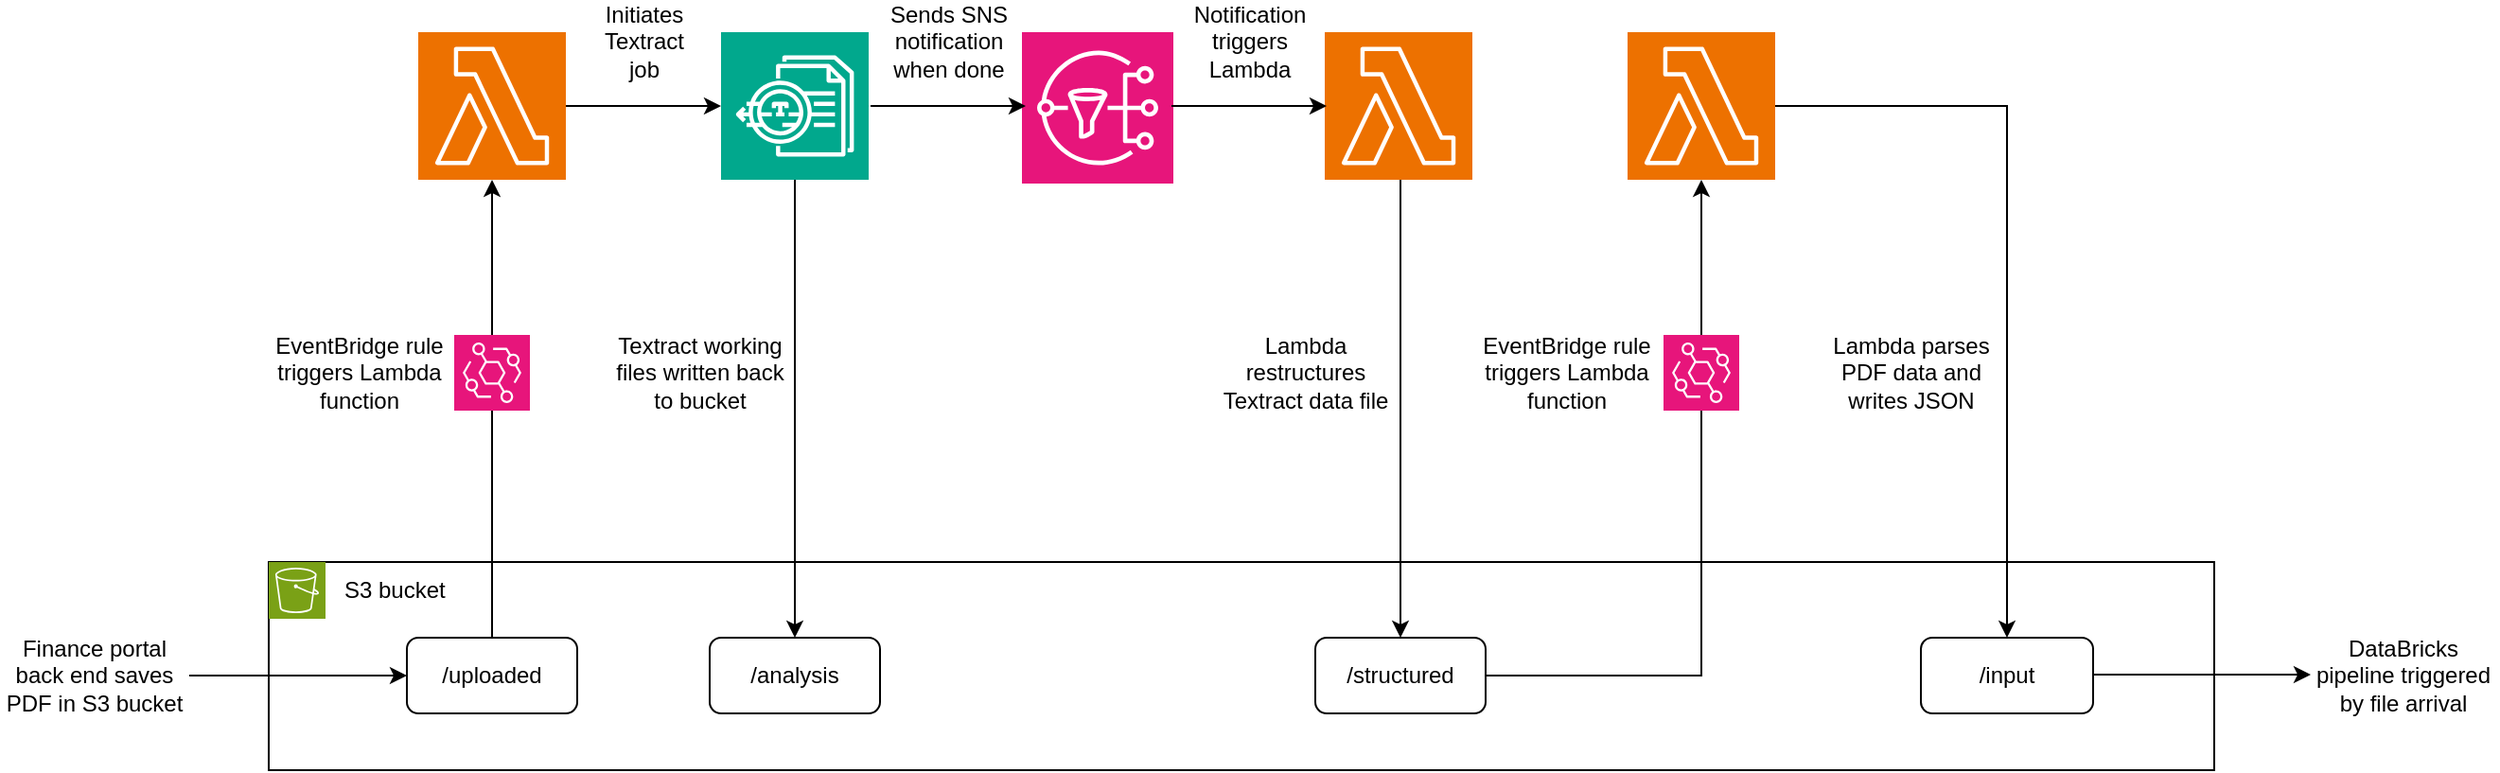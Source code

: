 <mxfile version="24.4.7" type="github">
  <diagram name="Page-1" id="kQRVE3HM4nNfK2c-TPZy">
    <mxGraphModel dx="2249" dy="1263" grid="1" gridSize="10" guides="1" tooltips="1" connect="1" arrows="1" fold="1" page="1" pageScale="1" pageWidth="850" pageHeight="1100" math="0" shadow="0">
      <root>
        <mxCell id="0" />
        <mxCell id="1" parent="0" />
        <mxCell id="U5E91P2yx-g3zM8yly82-9" value="" style="rounded=0;whiteSpace=wrap;html=1;" vertex="1" parent="1">
          <mxGeometry x="162" y="560" width="1028" height="110" as="geometry" />
        </mxCell>
        <mxCell id="U5E91P2yx-g3zM8yly82-1" value="" style="sketch=0;points=[[0,0,0],[0.25,0,0],[0.5,0,0],[0.75,0,0],[1,0,0],[0,1,0],[0.25,1,0],[0.5,1,0],[0.75,1,0],[1,1,0],[0,0.25,0],[0,0.5,0],[0,0.75,0],[1,0.25,0],[1,0.5,0],[1,0.75,0]];outlineConnect=0;fontColor=#232F3E;fillColor=#7AA116;strokeColor=#ffffff;dashed=0;verticalLabelPosition=bottom;verticalAlign=top;align=center;html=1;fontSize=12;fontStyle=0;aspect=fixed;shape=mxgraph.aws4.resourceIcon;resIcon=mxgraph.aws4.s3;" vertex="1" parent="1">
          <mxGeometry x="162" y="560" width="30" height="30" as="geometry" />
        </mxCell>
        <mxCell id="U5E91P2yx-g3zM8yly82-2" value="" style="sketch=0;points=[[0,0,0],[0.25,0,0],[0.5,0,0],[0.75,0,0],[1,0,0],[0,1,0],[0.25,1,0],[0.5,1,0],[0.75,1,0],[1,1,0],[0,0.25,0],[0,0.5,0],[0,0.75,0],[1,0.25,0],[1,0.5,0],[1,0.75,0]];outlineConnect=0;fontColor=#232F3E;fillColor=#ED7100;strokeColor=#ffffff;dashed=0;verticalLabelPosition=bottom;verticalAlign=top;align=center;html=1;fontSize=12;fontStyle=0;aspect=fixed;shape=mxgraph.aws4.resourceIcon;resIcon=mxgraph.aws4.lambda;" vertex="1" parent="1">
          <mxGeometry x="241" y="280" width="78" height="78" as="geometry" />
        </mxCell>
        <mxCell id="U5E91P2yx-g3zM8yly82-3" value="" style="sketch=0;points=[[0,0,0],[0.25,0,0],[0.5,0,0],[0.75,0,0],[1,0,0],[0,1,0],[0.25,1,0],[0.5,1,0],[0.75,1,0],[1,1,0],[0,0.25,0],[0,0.5,0],[0,0.75,0],[1,0.25,0],[1,0.5,0],[1,0.75,0]];outlineConnect=0;fontColor=#232F3E;fillColor=#01A88D;strokeColor=#ffffff;dashed=0;verticalLabelPosition=bottom;verticalAlign=top;align=center;html=1;fontSize=12;fontStyle=0;aspect=fixed;shape=mxgraph.aws4.resourceIcon;resIcon=mxgraph.aws4.textract;" vertex="1" parent="1">
          <mxGeometry x="401" y="280" width="78" height="78" as="geometry" />
        </mxCell>
        <mxCell id="U5E91P2yx-g3zM8yly82-4" value="" style="sketch=0;points=[[0,0,0],[0.25,0,0],[0.5,0,0],[0.75,0,0],[1,0,0],[0,1,0],[0.25,1,0],[0.5,1,0],[0.75,1,0],[1,1,0],[0,0.25,0],[0,0.5,0],[0,0.75,0],[1,0.25,0],[1,0.5,0],[1,0.75,0]];outlineConnect=0;fontColor=#232F3E;fillColor=#E7157B;strokeColor=#ffffff;dashed=0;verticalLabelPosition=bottom;verticalAlign=top;align=center;html=1;fontSize=12;fontStyle=0;aspect=fixed;shape=mxgraph.aws4.resourceIcon;resIcon=mxgraph.aws4.sns;" vertex="1" parent="1">
          <mxGeometry x="560" y="280" width="80" height="80" as="geometry" />
        </mxCell>
        <mxCell id="U5E91P2yx-g3zM8yly82-7" value="" style="sketch=0;points=[[0,0,0],[0.25,0,0],[0.5,0,0],[0.75,0,0],[1,0,0],[0,1,0],[0.25,1,0],[0.5,1,0],[0.75,1,0],[1,1,0],[0,0.25,0],[0,0.5,0],[0,0.75,0],[1,0.25,0],[1,0.5,0],[1,0.75,0]];outlineConnect=0;fontColor=#232F3E;fillColor=#ED7100;strokeColor=#ffffff;dashed=0;verticalLabelPosition=bottom;verticalAlign=top;align=center;html=1;fontSize=12;fontStyle=0;aspect=fixed;shape=mxgraph.aws4.resourceIcon;resIcon=mxgraph.aws4.lambda;" vertex="1" parent="1">
          <mxGeometry x="720" y="280" width="78" height="78" as="geometry" />
        </mxCell>
        <mxCell id="U5E91P2yx-g3zM8yly82-10" value="S3 bucket" style="text;html=1;align=left;verticalAlign=middle;whiteSpace=wrap;rounded=0;" vertex="1" parent="1">
          <mxGeometry x="200" y="560" width="250" height="30" as="geometry" />
        </mxCell>
        <mxCell id="U5E91P2yx-g3zM8yly82-19" value="" style="sketch=0;points=[[0,0,0],[0.25,0,0],[0.5,0,0],[0.75,0,0],[1,0,0],[0,1,0],[0.25,1,0],[0.5,1,0],[0.75,1,0],[1,1,0],[0,0.25,0],[0,0.5,0],[0,0.75,0],[1,0.25,0],[1,0.5,0],[1,0.75,0]];outlineConnect=0;fontColor=#232F3E;fillColor=#ED7100;strokeColor=#ffffff;dashed=0;verticalLabelPosition=bottom;verticalAlign=top;align=center;html=1;fontSize=12;fontStyle=0;aspect=fixed;shape=mxgraph.aws4.resourceIcon;resIcon=mxgraph.aws4.lambda;" vertex="1" parent="1">
          <mxGeometry x="880" y="280" width="78" height="78" as="geometry" />
        </mxCell>
        <mxCell id="U5E91P2yx-g3zM8yly82-20" value="" style="endArrow=classic;html=1;rounded=0;entryX=0;entryY=0.5;entryDx=0;entryDy=0;" edge="1" parent="1" target="U5E91P2yx-g3zM8yly82-12">
          <mxGeometry width="50" height="50" relative="1" as="geometry">
            <mxPoint x="120" y="620" as="sourcePoint" />
            <mxPoint x="110" y="620" as="targetPoint" />
          </mxGeometry>
        </mxCell>
        <mxCell id="U5E91P2yx-g3zM8yly82-21" value="Finance portal back end saves PDF in S3 bucket" style="text;html=1;align=center;verticalAlign=middle;whiteSpace=wrap;rounded=0;" vertex="1" parent="1">
          <mxGeometry x="20" y="605" width="100" height="30" as="geometry" />
        </mxCell>
        <mxCell id="U5E91P2yx-g3zM8yly82-22" value="" style="endArrow=classic;html=1;rounded=0;exitX=0.5;exitY=0;exitDx=0;exitDy=0;entryX=0.5;entryY=1;entryDx=0;entryDy=0;entryPerimeter=0;" edge="1" parent="1" source="U5E91P2yx-g3zM8yly82-12" target="U5E91P2yx-g3zM8yly82-2">
          <mxGeometry width="50" height="50" relative="1" as="geometry">
            <mxPoint x="325" y="500" as="sourcePoint" />
            <mxPoint x="375" y="450" as="targetPoint" />
          </mxGeometry>
        </mxCell>
        <mxCell id="U5E91P2yx-g3zM8yly82-6" value="" style="sketch=0;points=[[0,0,0],[0.25,0,0],[0.5,0,0],[0.75,0,0],[1,0,0],[0,1,0],[0.25,1,0],[0.5,1,0],[0.75,1,0],[1,1,0],[0,0.25,0],[0,0.5,0],[0,0.75,0],[1,0.25,0],[1,0.5,0],[1,0.75,0]];outlineConnect=0;fontColor=#232F3E;fillColor=#E7157B;strokeColor=#ffffff;dashed=0;verticalLabelPosition=bottom;verticalAlign=top;align=center;html=1;fontSize=12;fontStyle=0;aspect=fixed;shape=mxgraph.aws4.resourceIcon;resIcon=mxgraph.aws4.eventbridge;" vertex="1" parent="1">
          <mxGeometry x="260" y="440" width="40" height="40" as="geometry" />
        </mxCell>
        <mxCell id="U5E91P2yx-g3zM8yly82-23" value="EventBridge rule triggers Lambda function" style="text;html=1;align=center;verticalAlign=middle;whiteSpace=wrap;rounded=0;" vertex="1" parent="1">
          <mxGeometry x="160" y="445" width="100" height="30" as="geometry" />
        </mxCell>
        <mxCell id="U5E91P2yx-g3zM8yly82-24" value="" style="endArrow=classic;html=1;rounded=0;exitX=1;exitY=0.5;exitDx=0;exitDy=0;exitPerimeter=0;entryX=0;entryY=0.5;entryDx=0;entryDy=0;entryPerimeter=0;" edge="1" parent="1" source="U5E91P2yx-g3zM8yly82-2" target="U5E91P2yx-g3zM8yly82-3">
          <mxGeometry width="50" height="50" relative="1" as="geometry">
            <mxPoint x="390" y="230" as="sourcePoint" />
            <mxPoint x="440" y="180" as="targetPoint" />
          </mxGeometry>
        </mxCell>
        <mxCell id="U5E91P2yx-g3zM8yly82-25" value="Initiates&lt;br&gt;Textract&lt;br&gt;job" style="text;html=1;align=center;verticalAlign=middle;whiteSpace=wrap;rounded=0;" vertex="1" parent="1">
          <mxGeometry x="320" y="270" width="81" height="30" as="geometry" />
        </mxCell>
        <mxCell id="U5E91P2yx-g3zM8yly82-26" value="" style="endArrow=classic;html=1;rounded=0;exitX=0.5;exitY=1;exitDx=0;exitDy=0;exitPerimeter=0;entryX=0.5;entryY=0;entryDx=0;entryDy=0;" edge="1" parent="1" source="U5E91P2yx-g3zM8yly82-3" target="U5E91P2yx-g3zM8yly82-13">
          <mxGeometry width="50" height="50" relative="1" as="geometry">
            <mxPoint x="400" y="670" as="sourcePoint" />
            <mxPoint x="450" y="620" as="targetPoint" />
          </mxGeometry>
        </mxCell>
        <mxCell id="U5E91P2yx-g3zM8yly82-27" value="Textract working files written back to bucket" style="text;html=1;align=center;verticalAlign=middle;whiteSpace=wrap;rounded=0;" vertex="1" parent="1">
          <mxGeometry x="340" y="445" width="100" height="30" as="geometry" />
        </mxCell>
        <mxCell id="U5E91P2yx-g3zM8yly82-28" value="" style="endArrow=classic;html=1;rounded=0;exitX=1;exitY=0.5;exitDx=0;exitDy=0;exitPerimeter=0;entryX=0;entryY=0.5;entryDx=0;entryDy=0;entryPerimeter=0;" edge="1" parent="1">
          <mxGeometry width="50" height="50" relative="1" as="geometry">
            <mxPoint x="480" y="319" as="sourcePoint" />
            <mxPoint x="562" y="319" as="targetPoint" />
          </mxGeometry>
        </mxCell>
        <mxCell id="U5E91P2yx-g3zM8yly82-29" value="Sends SNS notification when done" style="text;html=1;align=center;verticalAlign=middle;whiteSpace=wrap;rounded=0;" vertex="1" parent="1">
          <mxGeometry x="481" y="270" width="81" height="30" as="geometry" />
        </mxCell>
        <mxCell id="U5E91P2yx-g3zM8yly82-30" value="" style="endArrow=classic;html=1;rounded=0;exitX=1;exitY=0.5;exitDx=0;exitDy=0;exitPerimeter=0;entryX=0;entryY=0.5;entryDx=0;entryDy=0;entryPerimeter=0;" edge="1" parent="1">
          <mxGeometry width="50" height="50" relative="1" as="geometry">
            <mxPoint x="639" y="319" as="sourcePoint" />
            <mxPoint x="721" y="319" as="targetPoint" />
          </mxGeometry>
        </mxCell>
        <mxCell id="U5E91P2yx-g3zM8yly82-31" value="Notification triggers Lambda" style="text;html=1;align=center;verticalAlign=middle;whiteSpace=wrap;rounded=0;" vertex="1" parent="1">
          <mxGeometry x="640" y="270" width="81" height="30" as="geometry" />
        </mxCell>
        <mxCell id="U5E91P2yx-g3zM8yly82-32" value="" style="endArrow=classic;html=1;rounded=0;exitX=0.5;exitY=1;exitDx=0;exitDy=0;exitPerimeter=0;entryX=0.5;entryY=0;entryDx=0;entryDy=0;" edge="1" parent="1">
          <mxGeometry width="50" height="50" relative="1" as="geometry">
            <mxPoint x="760" y="358" as="sourcePoint" />
            <mxPoint x="760" y="600" as="targetPoint" />
          </mxGeometry>
        </mxCell>
        <mxCell id="U5E91P2yx-g3zM8yly82-33" value="Lambda restructures Textract data file" style="text;html=1;align=center;verticalAlign=middle;whiteSpace=wrap;rounded=0;" vertex="1" parent="1">
          <mxGeometry x="660" y="445" width="100" height="30" as="geometry" />
        </mxCell>
        <mxCell id="U5E91P2yx-g3zM8yly82-34" value="" style="endArrow=classic;html=1;rounded=0;entryX=0.5;entryY=1;entryDx=0;entryDy=0;entryPerimeter=0;exitX=1;exitY=0.5;exitDx=0;exitDy=0;edgeStyle=orthogonalEdgeStyle;" edge="1" parent="1" source="U5E91P2yx-g3zM8yly82-15" target="U5E91P2yx-g3zM8yly82-19">
          <mxGeometry width="50" height="50" relative="1" as="geometry">
            <mxPoint x="400" y="290" as="sourcePoint" />
            <mxPoint x="450" y="240" as="targetPoint" />
          </mxGeometry>
        </mxCell>
        <mxCell id="U5E91P2yx-g3zM8yly82-5" value="" style="sketch=0;points=[[0,0,0],[0.25,0,0],[0.5,0,0],[0.75,0,0],[1,0,0],[0,1,0],[0.25,1,0],[0.5,1,0],[0.75,1,0],[1,1,0],[0,0.25,0],[0,0.5,0],[0,0.75,0],[1,0.25,0],[1,0.5,0],[1,0.75,0]];outlineConnect=0;fontColor=#232F3E;fillColor=#E7157B;strokeColor=#ffffff;dashed=0;verticalLabelPosition=bottom;verticalAlign=top;align=center;html=1;fontSize=12;fontStyle=0;aspect=fixed;shape=mxgraph.aws4.resourceIcon;resIcon=mxgraph.aws4.eventbridge;" vertex="1" parent="1">
          <mxGeometry x="899" y="440" width="40" height="40" as="geometry" />
        </mxCell>
        <mxCell id="U5E91P2yx-g3zM8yly82-35" value="EventBridge rule&lt;div&gt;triggers Lambda function&lt;/div&gt;" style="text;html=1;align=center;verticalAlign=middle;whiteSpace=wrap;rounded=0;" vertex="1" parent="1">
          <mxGeometry x="798" y="445" width="100" height="30" as="geometry" />
        </mxCell>
        <mxCell id="U5E91P2yx-g3zM8yly82-36" value="" style="group" vertex="1" connectable="0" parent="1">
          <mxGeometry x="235" y="600" width="90" height="40" as="geometry" />
        </mxCell>
        <mxCell id="U5E91P2yx-g3zM8yly82-12" value="" style="rounded=1;whiteSpace=wrap;html=1;" vertex="1" parent="U5E91P2yx-g3zM8yly82-36">
          <mxGeometry width="90" height="40" as="geometry" />
        </mxCell>
        <mxCell id="U5E91P2yx-g3zM8yly82-11" value="/uploaded" style="text;html=1;align=center;verticalAlign=middle;whiteSpace=wrap;rounded=0;" vertex="1" parent="U5E91P2yx-g3zM8yly82-36">
          <mxGeometry x="15" y="5" width="60" height="30" as="geometry" />
        </mxCell>
        <mxCell id="U5E91P2yx-g3zM8yly82-37" value="" style="group" vertex="1" connectable="0" parent="1">
          <mxGeometry x="395" y="600" width="90" height="40" as="geometry" />
        </mxCell>
        <mxCell id="U5E91P2yx-g3zM8yly82-13" value="" style="rounded=1;whiteSpace=wrap;html=1;" vertex="1" parent="U5E91P2yx-g3zM8yly82-37">
          <mxGeometry width="90" height="40" as="geometry" />
        </mxCell>
        <mxCell id="U5E91P2yx-g3zM8yly82-14" value="/&lt;span style=&quot;background-color: initial;&quot;&gt;analysis&lt;/span&gt;" style="text;html=1;align=center;verticalAlign=middle;whiteSpace=wrap;rounded=0;" vertex="1" parent="U5E91P2yx-g3zM8yly82-37">
          <mxGeometry x="15" y="5" width="60" height="30" as="geometry" />
        </mxCell>
        <mxCell id="U5E91P2yx-g3zM8yly82-38" value="" style="group" vertex="1" connectable="0" parent="1">
          <mxGeometry x="715" y="600" width="90" height="40" as="geometry" />
        </mxCell>
        <mxCell id="U5E91P2yx-g3zM8yly82-15" value="" style="rounded=1;whiteSpace=wrap;html=1;" vertex="1" parent="U5E91P2yx-g3zM8yly82-38">
          <mxGeometry width="90" height="40" as="geometry" />
        </mxCell>
        <mxCell id="U5E91P2yx-g3zM8yly82-16" value="/structured" style="text;html=1;align=center;verticalAlign=middle;whiteSpace=wrap;rounded=0;" vertex="1" parent="U5E91P2yx-g3zM8yly82-38">
          <mxGeometry x="15" y="5" width="60" height="30" as="geometry" />
        </mxCell>
        <mxCell id="U5E91P2yx-g3zM8yly82-39" value="" style="group" vertex="1" connectable="0" parent="1">
          <mxGeometry x="1035" y="600" width="91" height="40" as="geometry" />
        </mxCell>
        <mxCell id="U5E91P2yx-g3zM8yly82-17" value="" style="rounded=1;whiteSpace=wrap;html=1;" vertex="1" parent="U5E91P2yx-g3zM8yly82-39">
          <mxGeometry width="91" height="40" as="geometry" />
        </mxCell>
        <mxCell id="U5E91P2yx-g3zM8yly82-18" value="/input" style="text;html=1;align=center;verticalAlign=middle;whiteSpace=wrap;rounded=0;" vertex="1" parent="U5E91P2yx-g3zM8yly82-39">
          <mxGeometry x="15.167" y="5" width="60.667" height="30" as="geometry" />
        </mxCell>
        <mxCell id="U5E91P2yx-g3zM8yly82-41" value="" style="endArrow=classic;html=1;rounded=0;exitX=1;exitY=0.5;exitDx=0;exitDy=0;exitPerimeter=0;edgeStyle=orthogonalEdgeStyle;entryX=0.5;entryY=0;entryDx=0;entryDy=0;" edge="1" parent="1" source="U5E91P2yx-g3zM8yly82-19" target="U5E91P2yx-g3zM8yly82-17">
          <mxGeometry width="50" height="50" relative="1" as="geometry">
            <mxPoint x="400" y="290" as="sourcePoint" />
            <mxPoint x="1080" y="600" as="targetPoint" />
          </mxGeometry>
        </mxCell>
        <mxCell id="U5E91P2yx-g3zM8yly82-42" value="Lambda parses PDF data and writes JSON" style="text;html=1;align=center;verticalAlign=middle;whiteSpace=wrap;rounded=0;" vertex="1" parent="1">
          <mxGeometry x="980" y="445" width="100" height="30" as="geometry" />
        </mxCell>
        <mxCell id="U5E91P2yx-g3zM8yly82-43" value="" style="endArrow=classic;html=1;rounded=0;entryX=0;entryY=0.5;entryDx=0;entryDy=0;" edge="1" parent="1">
          <mxGeometry width="50" height="50" relative="1" as="geometry">
            <mxPoint x="1126" y="619.5" as="sourcePoint" />
            <mxPoint x="1241" y="619.5" as="targetPoint" />
          </mxGeometry>
        </mxCell>
        <mxCell id="U5E91P2yx-g3zM8yly82-44" value="DataBricks pipeline triggered by file arrival" style="text;html=1;align=center;verticalAlign=middle;whiteSpace=wrap;rounded=0;" vertex="1" parent="1">
          <mxGeometry x="1240" y="605" width="100" height="30" as="geometry" />
        </mxCell>
      </root>
    </mxGraphModel>
  </diagram>
</mxfile>
